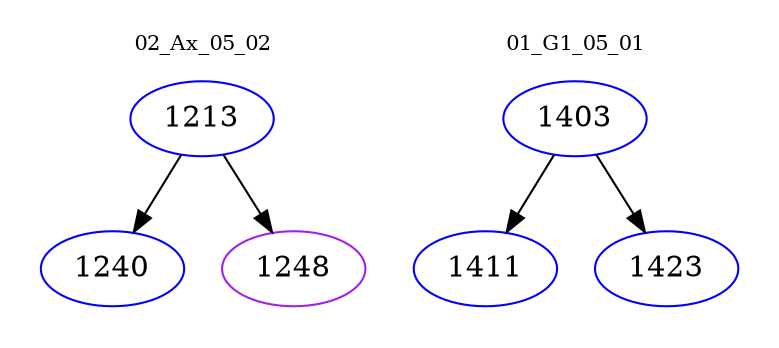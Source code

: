 digraph{
subgraph cluster_0 {
color = white
label = "02_Ax_05_02";
fontsize=10;
T0_1213 [label="1213", color="blue"]
T0_1213 -> T0_1240 [color="black"]
T0_1240 [label="1240", color="blue"]
T0_1213 -> T0_1248 [color="black"]
T0_1248 [label="1248", color="purple"]
}
subgraph cluster_1 {
color = white
label = "01_G1_05_01";
fontsize=10;
T1_1403 [label="1403", color="blue"]
T1_1403 -> T1_1411 [color="black"]
T1_1411 [label="1411", color="blue"]
T1_1403 -> T1_1423 [color="black"]
T1_1423 [label="1423", color="blue"]
}
}
